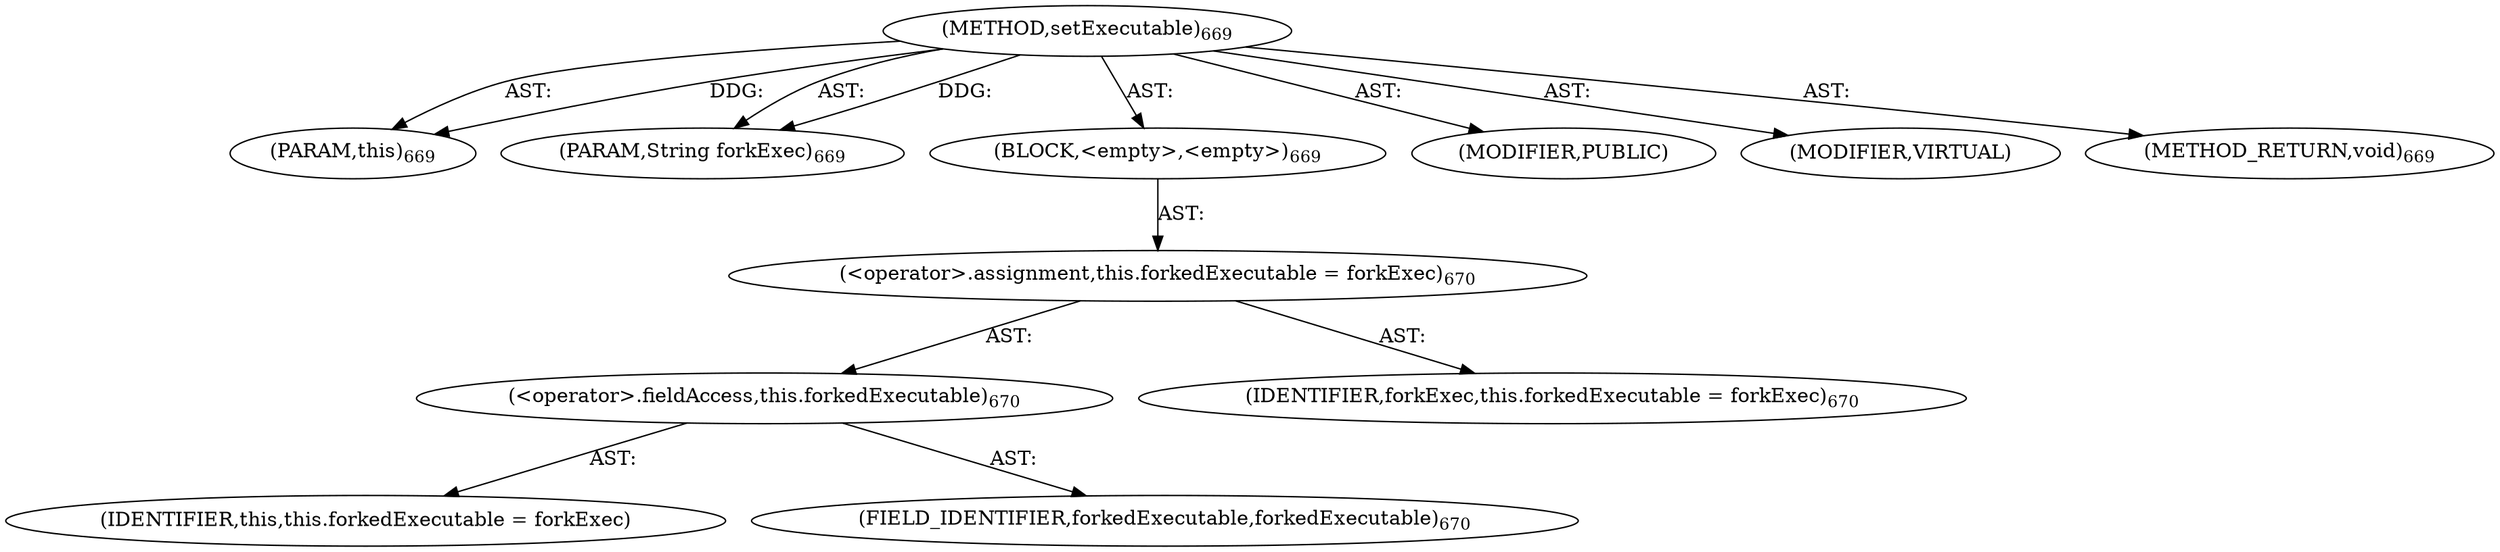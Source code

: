 digraph "setExecutable" {  
"111669149750" [label = <(METHOD,setExecutable)<SUB>669</SUB>> ]
"115964117085" [label = <(PARAM,this)<SUB>669</SUB>> ]
"115964117086" [label = <(PARAM,String forkExec)<SUB>669</SUB>> ]
"25769803853" [label = <(BLOCK,&lt;empty&gt;,&lt;empty&gt;)<SUB>669</SUB>> ]
"30064771281" [label = <(&lt;operator&gt;.assignment,this.forkedExecutable = forkExec)<SUB>670</SUB>> ]
"30064771282" [label = <(&lt;operator&gt;.fieldAccess,this.forkedExecutable)<SUB>670</SUB>> ]
"68719476915" [label = <(IDENTIFIER,this,this.forkedExecutable = forkExec)> ]
"55834574951" [label = <(FIELD_IDENTIFIER,forkedExecutable,forkedExecutable)<SUB>670</SUB>> ]
"68719476916" [label = <(IDENTIFIER,forkExec,this.forkedExecutable = forkExec)<SUB>670</SUB>> ]
"133143986313" [label = <(MODIFIER,PUBLIC)> ]
"133143986314" [label = <(MODIFIER,VIRTUAL)> ]
"128849018934" [label = <(METHOD_RETURN,void)<SUB>669</SUB>> ]
  "111669149750" -> "115964117085"  [ label = "AST: "] 
  "111669149750" -> "115964117086"  [ label = "AST: "] 
  "111669149750" -> "25769803853"  [ label = "AST: "] 
  "111669149750" -> "133143986313"  [ label = "AST: "] 
  "111669149750" -> "133143986314"  [ label = "AST: "] 
  "111669149750" -> "128849018934"  [ label = "AST: "] 
  "25769803853" -> "30064771281"  [ label = "AST: "] 
  "30064771281" -> "30064771282"  [ label = "AST: "] 
  "30064771281" -> "68719476916"  [ label = "AST: "] 
  "30064771282" -> "68719476915"  [ label = "AST: "] 
  "30064771282" -> "55834574951"  [ label = "AST: "] 
  "111669149750" -> "115964117085"  [ label = "DDG: "] 
  "111669149750" -> "115964117086"  [ label = "DDG: "] 
}

